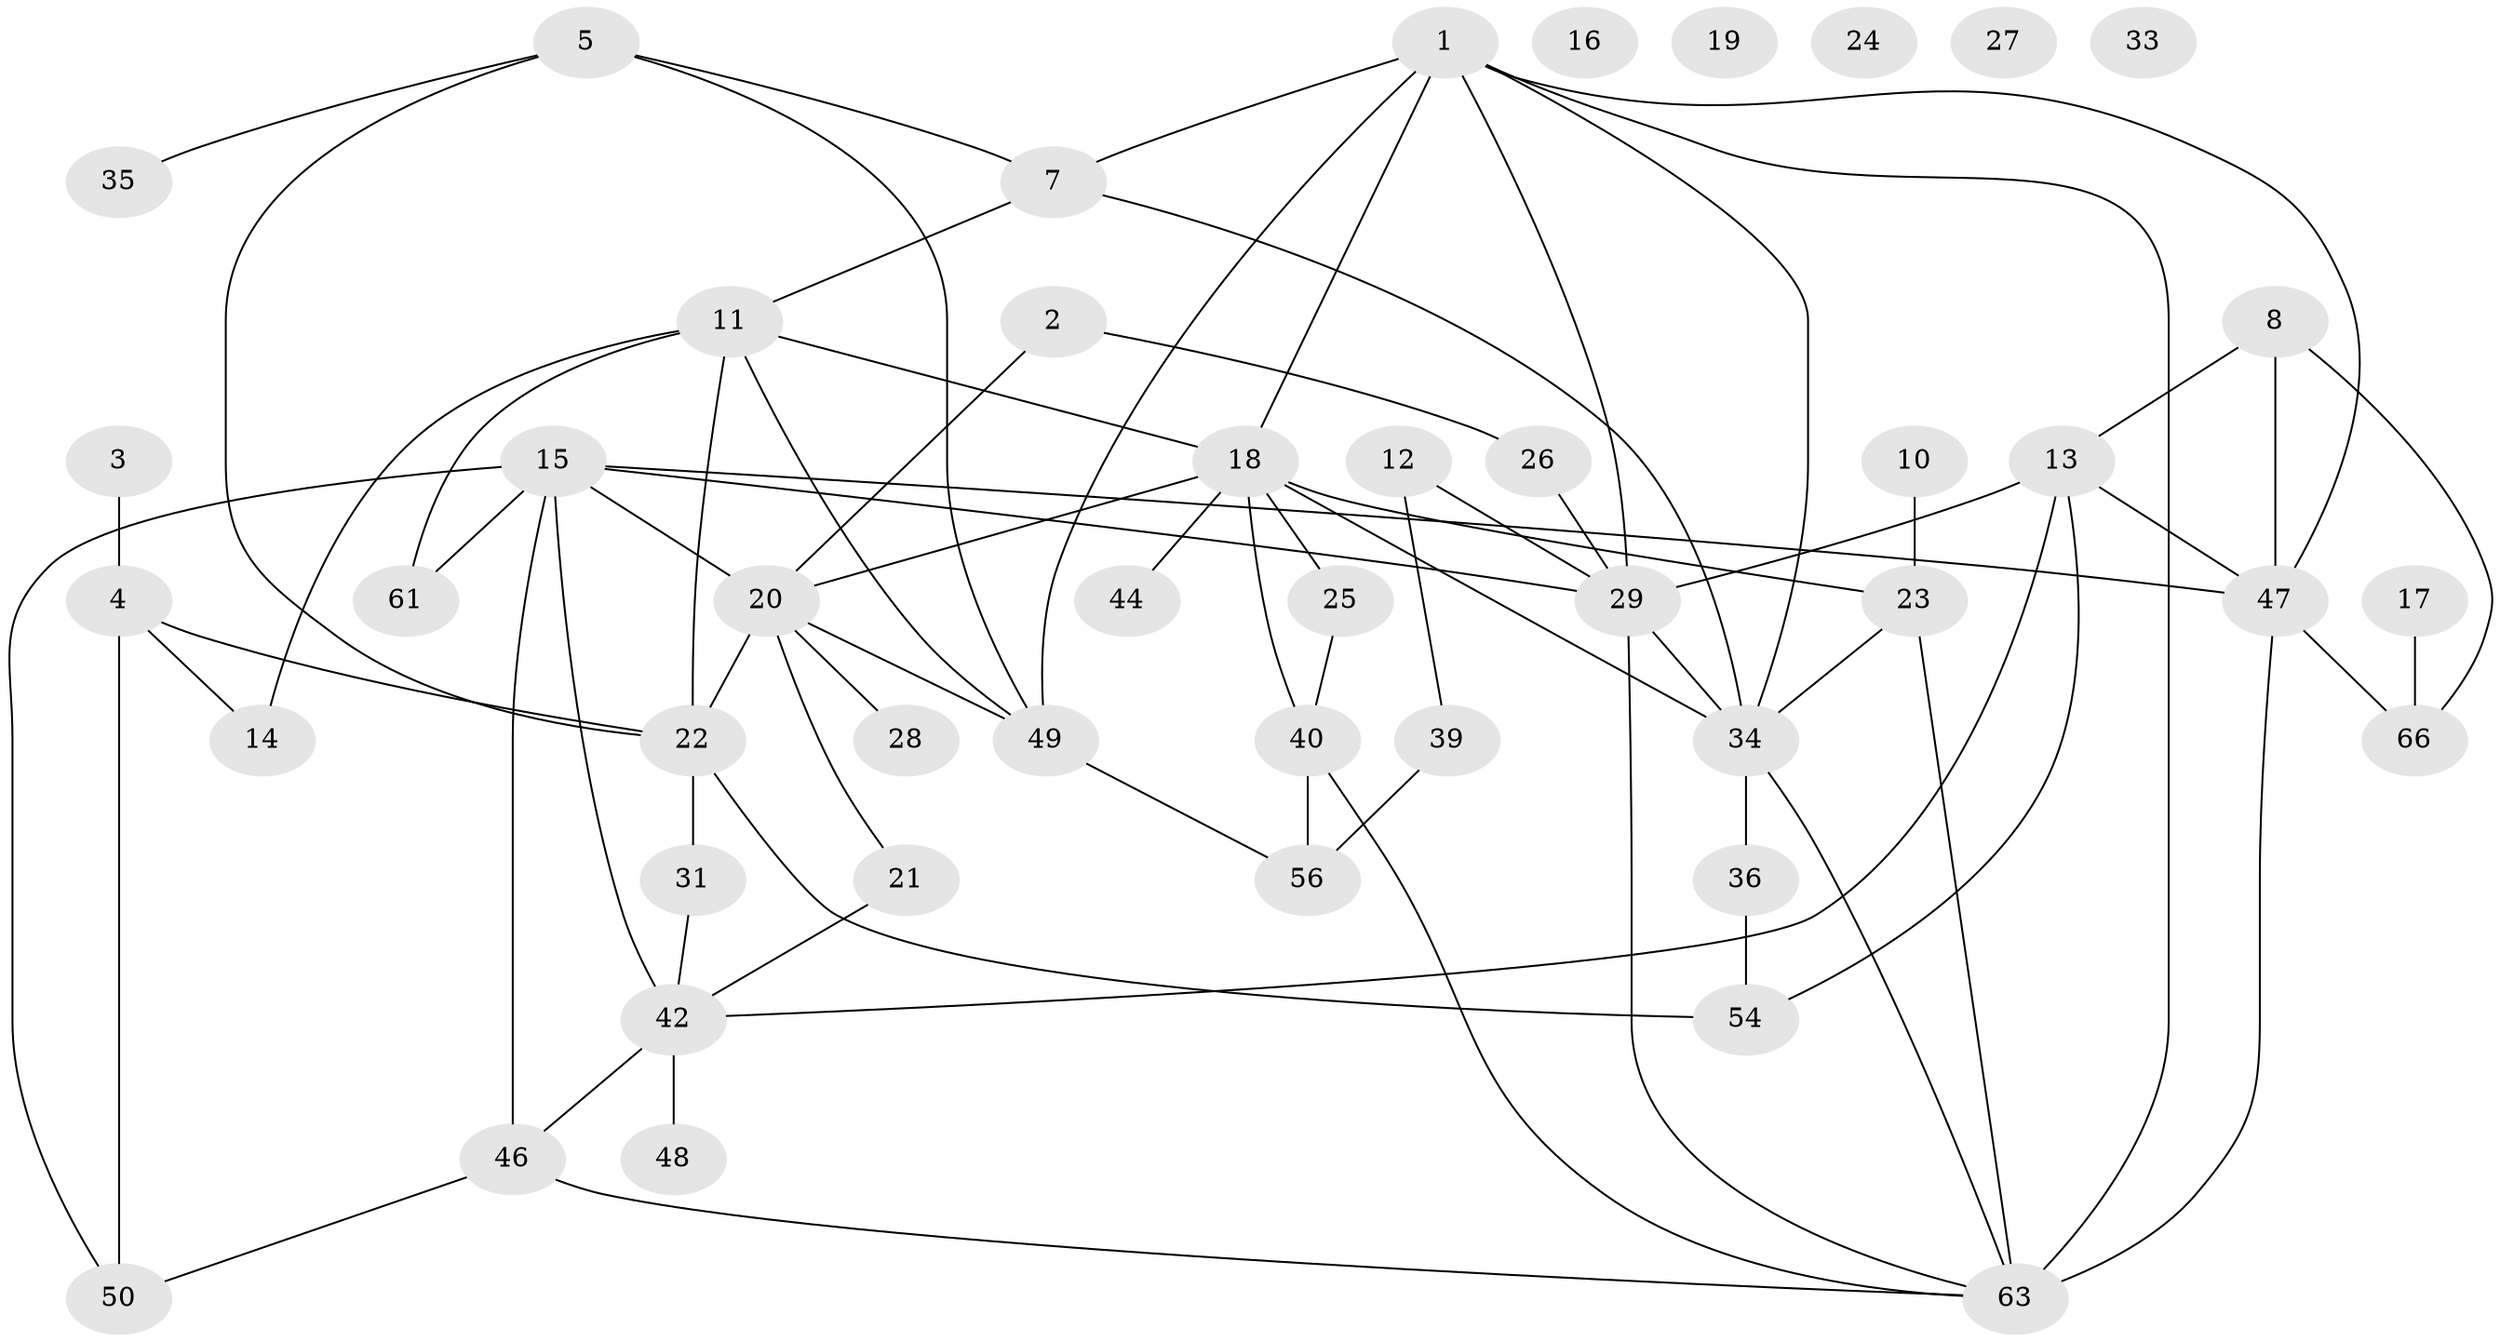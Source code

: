 // original degree distribution, {3: 0.24324324324324326, 2: 0.20270270270270271, 1: 0.17567567567567569, 5: 0.10810810810810811, 4: 0.12162162162162163, 0: 0.06756756756756757, 6: 0.04054054054054054, 7: 0.04054054054054054}
// Generated by graph-tools (version 1.1) at 2025/41/03/06/25 10:41:21]
// undirected, 46 vertices, 75 edges
graph export_dot {
graph [start="1"]
  node [color=gray90,style=filled];
  1 [super="+59"];
  2;
  3;
  4 [super="+9"];
  5 [super="+6"];
  7 [super="+43"];
  8 [super="+60"];
  10;
  11 [super="+67"];
  12;
  13 [super="+58"];
  14;
  15 [super="+65"];
  16;
  17;
  18 [super="+41"];
  19;
  20 [super="+30"];
  21;
  22 [super="+38"];
  23 [super="+53"];
  24;
  25 [super="+62"];
  26 [super="+32"];
  27;
  28;
  29 [super="+71"];
  31;
  33;
  34 [super="+37"];
  35;
  36;
  39;
  40 [super="+51"];
  42 [super="+73"];
  44 [super="+45"];
  46 [super="+64"];
  47 [super="+70"];
  48 [super="+74"];
  49 [super="+55"];
  50 [super="+52"];
  54 [super="+57"];
  56 [super="+69"];
  61;
  63 [super="+68"];
  66 [super="+72"];
  1 -- 7 [weight=2];
  1 -- 63;
  1 -- 34;
  1 -- 18;
  1 -- 29;
  1 -- 47;
  1 -- 49;
  2 -- 20;
  2 -- 26;
  3 -- 4;
  4 -- 14;
  4 -- 22;
  4 -- 50;
  5 -- 35;
  5 -- 7;
  5 -- 22;
  5 -- 49;
  7 -- 34;
  7 -- 11;
  8 -- 66;
  8 -- 47;
  8 -- 13;
  10 -- 23;
  11 -- 14;
  11 -- 61;
  11 -- 22;
  11 -- 18;
  11 -- 49;
  12 -- 29;
  12 -- 39;
  13 -- 47;
  13 -- 54;
  13 -- 42;
  13 -- 29;
  15 -- 42 [weight=2];
  15 -- 50;
  15 -- 20;
  15 -- 61;
  15 -- 46 [weight=2];
  15 -- 47;
  15 -- 29;
  17 -- 66;
  18 -- 23;
  18 -- 44;
  18 -- 40;
  18 -- 34;
  18 -- 25;
  18 -- 20;
  20 -- 28;
  20 -- 49;
  20 -- 21;
  20 -- 22;
  21 -- 42;
  22 -- 31;
  22 -- 54;
  23 -- 34;
  23 -- 63;
  25 -- 40;
  26 -- 29;
  29 -- 63;
  29 -- 34;
  31 -- 42;
  34 -- 36;
  34 -- 63;
  36 -- 54;
  39 -- 56;
  40 -- 63;
  40 -- 56;
  42 -- 46;
  42 -- 48;
  46 -- 63;
  46 -- 50;
  47 -- 63;
  47 -- 66;
  49 -- 56;
}
